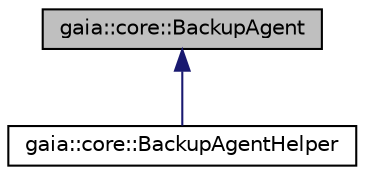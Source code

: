 digraph G
{
  edge [fontname="Helvetica",fontsize="10",labelfontname="Helvetica",labelfontsize="10"];
  node [fontname="Helvetica",fontsize="10",shape=record];
  Node1 [label="gaia::core::BackupAgent",height=0.2,width=0.4,color="black", fillcolor="grey75", style="filled" fontcolor="black"];
  Node1 -> Node2 [dir=back,color="midnightblue",fontsize="10",style="solid",fontname="Helvetica"];
  Node2 [label="gaia::core::BackupAgentHelper",height=0.2,width=0.4,color="black", fillcolor="white", style="filled",URL="$db/d6a/classgaia_1_1core_1_1_backup_agent_helper.html"];
}
